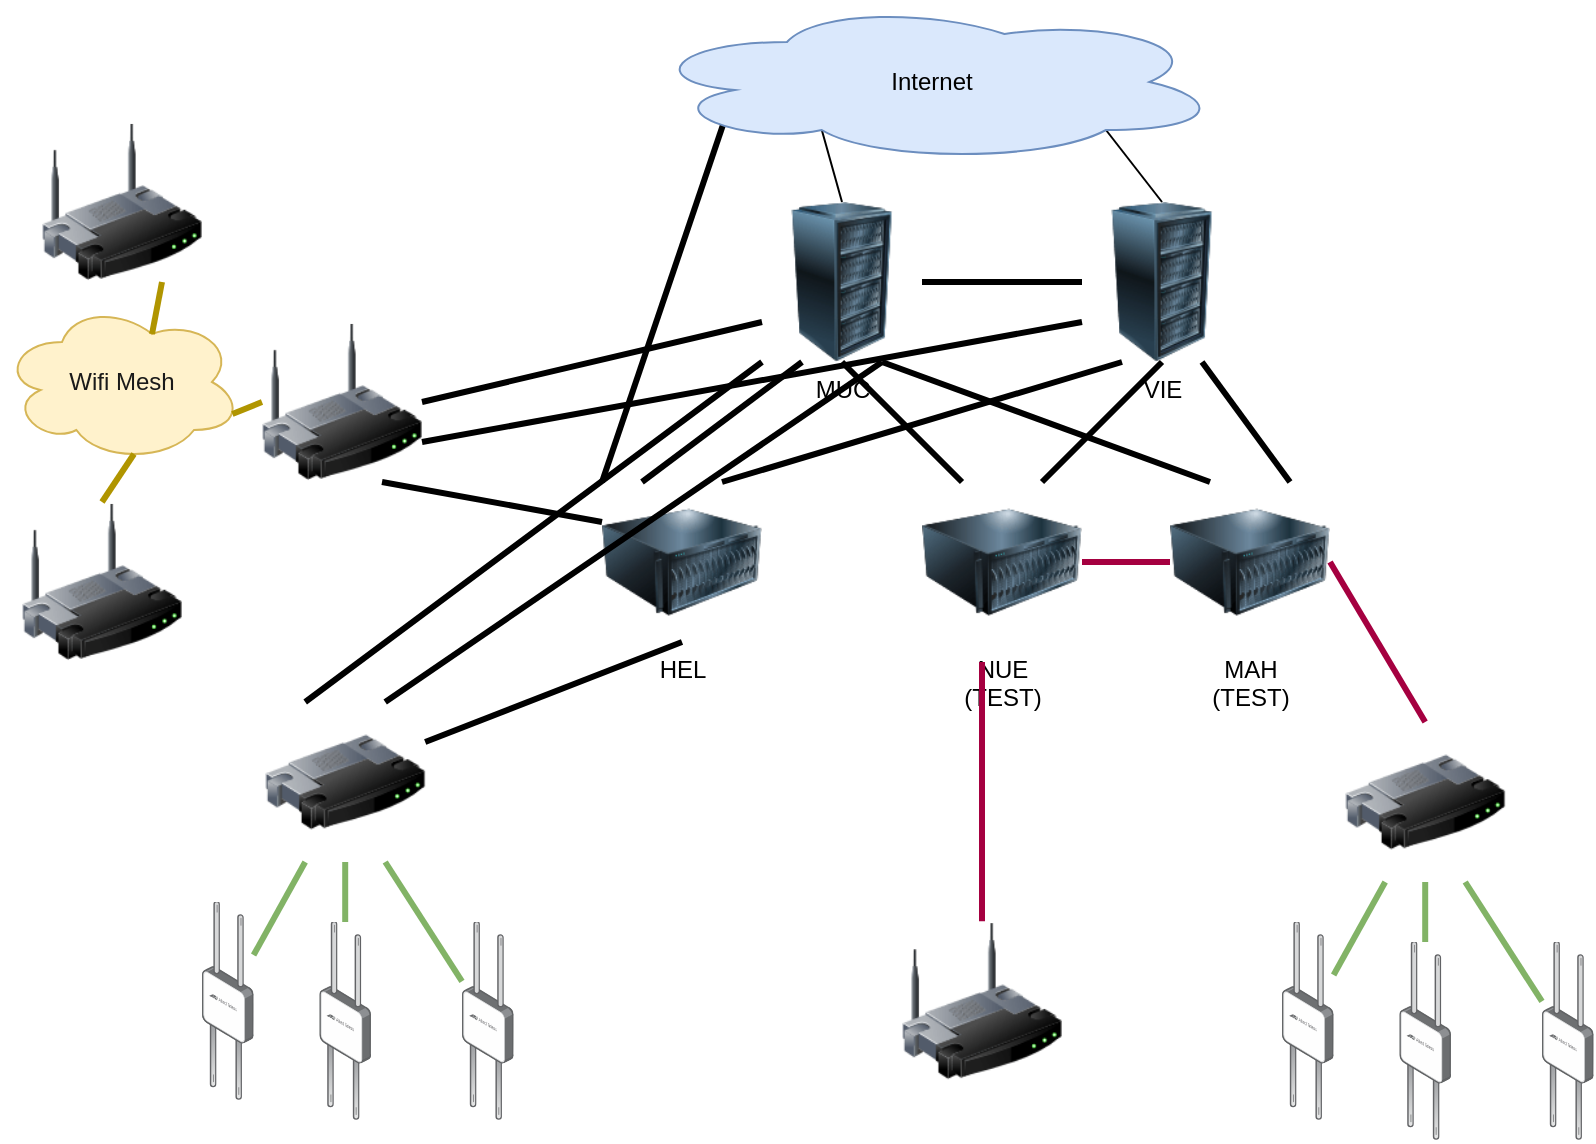 <mxfile version="14.1.4" type="github">
  <diagram id="5fwCtaz2ddu6jSUksYz-" name="Page-1">
    <mxGraphModel dx="2249" dy="794" grid="1" gridSize="10" guides="1" tooltips="1" connect="1" arrows="1" fold="1" page="1" pageScale="1" pageWidth="827" pageHeight="1169" math="0" shadow="0">
      <root>
        <mxCell id="0" />
        <mxCell id="1" parent="0" />
        <mxCell id="5tYD8Vz2DLDcysNsbjCx-1" value="MUC" style="image;html=1;image=img/lib/clip_art/computers/Server_Rack_128x128.png" vertex="1" parent="1">
          <mxGeometry x="170" y="160" width="80" height="80" as="geometry" />
        </mxCell>
        <mxCell id="5tYD8Vz2DLDcysNsbjCx-2" value="VIE" style="image;html=1;image=img/lib/clip_art/computers/Server_Rack_128x128.png" vertex="1" parent="1">
          <mxGeometry x="330" y="160" width="80" height="80" as="geometry" />
        </mxCell>
        <mxCell id="5tYD8Vz2DLDcysNsbjCx-5" value="" style="endArrow=none;html=1;strokeWidth=3;" edge="1" parent="1" source="5tYD8Vz2DLDcysNsbjCx-1" target="5tYD8Vz2DLDcysNsbjCx-2">
          <mxGeometry width="50" height="50" relative="1" as="geometry">
            <mxPoint x="190" y="540" as="sourcePoint" />
            <mxPoint x="240" y="490" as="targetPoint" />
          </mxGeometry>
        </mxCell>
        <mxCell id="5tYD8Vz2DLDcysNsbjCx-9" value="HEL" style="image;html=1;image=img/lib/clip_art/computers/Server_128x128.png" vertex="1" parent="1">
          <mxGeometry x="90" y="300" width="80" height="80" as="geometry" />
        </mxCell>
        <mxCell id="5tYD8Vz2DLDcysNsbjCx-12" value="" style="endArrow=none;html=1;entryX=0.5;entryY=0;entryDx=0;entryDy=0;exitX=0.8;exitY=0.8;exitDx=0;exitDy=0;exitPerimeter=0;" edge="1" parent="1" source="5tYD8Vz2DLDcysNsbjCx-10" target="5tYD8Vz2DLDcysNsbjCx-2">
          <mxGeometry width="50" height="50" relative="1" as="geometry">
            <mxPoint x="-50" y="410" as="sourcePoint" />
            <mxPoint y="360" as="targetPoint" />
          </mxGeometry>
        </mxCell>
        <mxCell id="5tYD8Vz2DLDcysNsbjCx-13" value="" style="endArrow=none;html=1;entryX=0.5;entryY=0;entryDx=0;entryDy=0;exitX=0.31;exitY=0.8;exitDx=0;exitDy=0;exitPerimeter=0;" edge="1" parent="1" source="5tYD8Vz2DLDcysNsbjCx-10" target="5tYD8Vz2DLDcysNsbjCx-1">
          <mxGeometry width="50" height="50" relative="1" as="geometry">
            <mxPoint x="50" y="410" as="sourcePoint" />
            <mxPoint x="100" y="360" as="targetPoint" />
          </mxGeometry>
        </mxCell>
        <mxCell id="5tYD8Vz2DLDcysNsbjCx-14" value="NUE&lt;br&gt;(TEST)" style="image;html=1;image=img/lib/clip_art/computers/Server_128x128.png" vertex="1" parent="1">
          <mxGeometry x="250" y="300" width="80" height="80" as="geometry" />
        </mxCell>
        <mxCell id="5tYD8Vz2DLDcysNsbjCx-15" value="MAH&lt;br&gt;(TEST)" style="image;html=1;image=img/lib/clip_art/computers/Server_128x128.png" vertex="1" parent="1">
          <mxGeometry x="374" y="300" width="80" height="80" as="geometry" />
        </mxCell>
        <mxCell id="5tYD8Vz2DLDcysNsbjCx-16" value="" style="endArrow=none;html=1;entryX=0.25;entryY=0;entryDx=0;entryDy=0;exitX=0.5;exitY=1;exitDx=0;exitDy=0;strokeWidth=3;" edge="1" parent="1" source="5tYD8Vz2DLDcysNsbjCx-1" target="5tYD8Vz2DLDcysNsbjCx-14">
          <mxGeometry width="50" height="50" relative="1" as="geometry">
            <mxPoint x="130" y="240" as="sourcePoint" />
            <mxPoint x="440" y="380" as="targetPoint" />
          </mxGeometry>
        </mxCell>
        <mxCell id="5tYD8Vz2DLDcysNsbjCx-17" value="" style="endArrow=none;html=1;entryX=0.75;entryY=0;entryDx=0;entryDy=0;exitX=0.5;exitY=1;exitDx=0;exitDy=0;strokeWidth=3;" edge="1" parent="1" source="5tYD8Vz2DLDcysNsbjCx-2" target="5tYD8Vz2DLDcysNsbjCx-14">
          <mxGeometry width="50" height="50" relative="1" as="geometry">
            <mxPoint x="390" y="430" as="sourcePoint" />
            <mxPoint x="440" y="380" as="targetPoint" />
          </mxGeometry>
        </mxCell>
        <mxCell id="5tYD8Vz2DLDcysNsbjCx-18" value="" style="endArrow=none;html=1;entryX=0.75;entryY=0;entryDx=0;entryDy=0;exitX=0.25;exitY=1;exitDx=0;exitDy=0;strokeWidth=3;" edge="1" parent="1" source="5tYD8Vz2DLDcysNsbjCx-2" target="5tYD8Vz2DLDcysNsbjCx-9">
          <mxGeometry width="50" height="50" relative="1" as="geometry">
            <mxPoint x="-60" y="520" as="sourcePoint" />
            <mxPoint x="-10" y="470" as="targetPoint" />
          </mxGeometry>
        </mxCell>
        <mxCell id="5tYD8Vz2DLDcysNsbjCx-19" value="" style="endArrow=none;html=1;entryX=0.25;entryY=0;entryDx=0;entryDy=0;exitX=0.25;exitY=1;exitDx=0;exitDy=0;strokeWidth=3;" edge="1" parent="1" source="5tYD8Vz2DLDcysNsbjCx-1" target="5tYD8Vz2DLDcysNsbjCx-9">
          <mxGeometry width="50" height="50" relative="1" as="geometry">
            <mxPoint x="390" y="430" as="sourcePoint" />
            <mxPoint x="440" y="380" as="targetPoint" />
          </mxGeometry>
        </mxCell>
        <mxCell id="5tYD8Vz2DLDcysNsbjCx-20" value="" style="endArrow=none;html=1;entryX=0.75;entryY=1;entryDx=0;entryDy=0;exitX=0.25;exitY=0;exitDx=0;exitDy=0;strokeWidth=3;" edge="1" parent="1" source="5tYD8Vz2DLDcysNsbjCx-15" target="5tYD8Vz2DLDcysNsbjCx-1">
          <mxGeometry width="50" height="50" relative="1" as="geometry">
            <mxPoint x="350" y="550" as="sourcePoint" />
            <mxPoint x="260" y="520" as="targetPoint" />
          </mxGeometry>
        </mxCell>
        <mxCell id="5tYD8Vz2DLDcysNsbjCx-21" value="" style="endArrow=none;html=1;entryX=0.75;entryY=0;entryDx=0;entryDy=0;exitX=0.75;exitY=1;exitDx=0;exitDy=0;strokeWidth=3;" edge="1" parent="1" source="5tYD8Vz2DLDcysNsbjCx-2" target="5tYD8Vz2DLDcysNsbjCx-15">
          <mxGeometry width="50" height="50" relative="1" as="geometry">
            <mxPoint x="470" y="580" as="sourcePoint" />
            <mxPoint x="520" y="530" as="targetPoint" />
          </mxGeometry>
        </mxCell>
        <mxCell id="5tYD8Vz2DLDcysNsbjCx-25" value="" style="endArrow=none;html=1;entryX=0;entryY=0;entryDx=0;entryDy=0;exitX=0.16;exitY=0.55;exitDx=0;exitDy=0;exitPerimeter=0;strokeWidth=3;" edge="1" parent="1" source="5tYD8Vz2DLDcysNsbjCx-10" target="5tYD8Vz2DLDcysNsbjCx-9">
          <mxGeometry width="50" height="50" relative="1" as="geometry">
            <mxPoint x="125.2" y="156" as="sourcePoint" />
            <mxPoint x="-70" y="370" as="targetPoint" />
          </mxGeometry>
        </mxCell>
        <mxCell id="5tYD8Vz2DLDcysNsbjCx-28" value="" style="image;html=1;image=img/lib/clip_art/networking/Router_128x128.png" vertex="1" parent="1">
          <mxGeometry x="-78.4" y="410" width="80" height="80" as="geometry" />
        </mxCell>
        <mxCell id="5tYD8Vz2DLDcysNsbjCx-29" value="" style="image;html=1;image=img/lib/clip_art/networking/Wireless_Router_128x128.png" vertex="1" parent="1">
          <mxGeometry x="-80" y="220" width="80" height="80" as="geometry" />
        </mxCell>
        <mxCell id="5tYD8Vz2DLDcysNsbjCx-30" value="" style="points=[];aspect=fixed;html=1;align=center;shadow=0;dashed=0;image;image=img/lib/allied_telesis/wireless/Access_Point_Outdoor.svg;" vertex="1" parent="1">
          <mxGeometry x="20.0" y="520" width="25.8" height="99.6" as="geometry" />
        </mxCell>
        <mxCell id="5tYD8Vz2DLDcysNsbjCx-31" value="" style="endArrow=none;html=1;exitX=0;exitY=0.75;exitDx=0;exitDy=0;fillColor=#1ba1e2;entryX=1;entryY=0.75;entryDx=0;entryDy=0;strokeWidth=3;" edge="1" parent="1" source="5tYD8Vz2DLDcysNsbjCx-2" target="5tYD8Vz2DLDcysNsbjCx-29">
          <mxGeometry width="50" height="50" relative="1" as="geometry">
            <mxPoint x="220" y="540" as="sourcePoint" />
            <mxPoint x="10" y="360" as="targetPoint" />
          </mxGeometry>
        </mxCell>
        <mxCell id="5tYD8Vz2DLDcysNsbjCx-32" value="" style="endArrow=none;html=1;entryX=1;entryY=0.5;entryDx=0;entryDy=0;exitX=0;exitY=0.75;exitDx=0;exitDy=0;fillColor=#1ba1e2;strokeWidth=3;" edge="1" parent="1" source="5tYD8Vz2DLDcysNsbjCx-1" target="5tYD8Vz2DLDcysNsbjCx-29">
          <mxGeometry width="50" height="50" relative="1" as="geometry">
            <mxPoint x="240" y="600" as="sourcePoint" />
            <mxPoint x="290" y="550" as="targetPoint" />
          </mxGeometry>
        </mxCell>
        <mxCell id="5tYD8Vz2DLDcysNsbjCx-33" value="" style="points=[];aspect=fixed;html=1;align=center;shadow=0;dashed=0;image;image=img/lib/allied_telesis/wireless/Access_Point_Outdoor.svg;" vertex="1" parent="1">
          <mxGeometry x="-51.3" y="520" width="25.8" height="99.6" as="geometry" />
        </mxCell>
        <mxCell id="5tYD8Vz2DLDcysNsbjCx-34" value="" style="points=[];aspect=fixed;html=1;align=center;shadow=0;dashed=0;image;image=img/lib/allied_telesis/wireless/Access_Point_Outdoor.svg;" vertex="1" parent="1">
          <mxGeometry x="-110" y="510" width="25.8" height="99.6" as="geometry" />
        </mxCell>
        <mxCell id="5tYD8Vz2DLDcysNsbjCx-10" value="Internet" style="ellipse;shape=cloud;whiteSpace=wrap;html=1;fillColor=#dae8fc;strokeColor=#6c8ebf;" vertex="1" parent="1">
          <mxGeometry x="110" y="60" width="290" height="80" as="geometry" />
        </mxCell>
        <mxCell id="5tYD8Vz2DLDcysNsbjCx-35" value="" style="endArrow=none;html=1;exitX=0.25;exitY=1;exitDx=0;exitDy=0;strokeWidth=3;gradientColor=#97d077;fillColor=#d5e8d4;strokeColor=#82b366;" edge="1" parent="1" source="5tYD8Vz2DLDcysNsbjCx-28" target="5tYD8Vz2DLDcysNsbjCx-34">
          <mxGeometry width="50" height="50" relative="1" as="geometry">
            <mxPoint x="-200" y="480" as="sourcePoint" />
            <mxPoint x="-150" y="430" as="targetPoint" />
          </mxGeometry>
        </mxCell>
        <mxCell id="5tYD8Vz2DLDcysNsbjCx-36" value="" style="endArrow=none;html=1;exitX=0.5;exitY=1;exitDx=0;exitDy=0;strokeWidth=3;gradientColor=#97d077;fillColor=#d5e8d4;strokeColor=#82b366;" edge="1" parent="1" source="5tYD8Vz2DLDcysNsbjCx-28" target="5tYD8Vz2DLDcysNsbjCx-33">
          <mxGeometry width="50" height="50" relative="1" as="geometry">
            <mxPoint x="-210" y="450" as="sourcePoint" />
            <mxPoint x="-160" y="400" as="targetPoint" />
          </mxGeometry>
        </mxCell>
        <mxCell id="5tYD8Vz2DLDcysNsbjCx-37" value="" style="endArrow=none;html=1;exitX=0.75;exitY=1;exitDx=0;exitDy=0;strokeWidth=3;gradientColor=#97d077;fillColor=#d5e8d4;strokeColor=#82b366;" edge="1" parent="1" source="5tYD8Vz2DLDcysNsbjCx-28" target="5tYD8Vz2DLDcysNsbjCx-30">
          <mxGeometry width="50" height="50" relative="1" as="geometry">
            <mxPoint x="-230" y="440" as="sourcePoint" />
            <mxPoint x="-180" y="390" as="targetPoint" />
          </mxGeometry>
        </mxCell>
        <mxCell id="5tYD8Vz2DLDcysNsbjCx-38" value="" style="endArrow=none;html=1;entryX=0.75;entryY=1;entryDx=0;entryDy=0;exitX=0;exitY=0.25;exitDx=0;exitDy=0;fillColor=#1ba1e2;strokeWidth=3;" edge="1" parent="1" source="5tYD8Vz2DLDcysNsbjCx-9" target="5tYD8Vz2DLDcysNsbjCx-29">
          <mxGeometry width="50" height="50" relative="1" as="geometry">
            <mxPoint x="185" y="510" as="sourcePoint" />
            <mxPoint x="235" y="460" as="targetPoint" />
          </mxGeometry>
        </mxCell>
        <mxCell id="5tYD8Vz2DLDcysNsbjCx-39" value="" style="endArrow=none;html=1;entryX=0.25;entryY=0;entryDx=0;entryDy=0;exitX=0;exitY=1;exitDx=0;exitDy=0;fillColor=#1ba1e2;strokeWidth=3;" edge="1" parent="1" source="5tYD8Vz2DLDcysNsbjCx-1" target="5tYD8Vz2DLDcysNsbjCx-28">
          <mxGeometry width="50" height="50" relative="1" as="geometry">
            <mxPoint x="130" y="500" as="sourcePoint" />
            <mxPoint x="180" y="450" as="targetPoint" />
          </mxGeometry>
        </mxCell>
        <mxCell id="5tYD8Vz2DLDcysNsbjCx-40" value="" style="endArrow=none;html=1;exitX=0.75;exitY=0;exitDx=0;exitDy=0;entryX=0.75;entryY=1;entryDx=0;entryDy=0;fillColor=#1ba1e2;strokeWidth=3;" edge="1" parent="1" source="5tYD8Vz2DLDcysNsbjCx-28" target="5tYD8Vz2DLDcysNsbjCx-1">
          <mxGeometry width="50" height="50" relative="1" as="geometry">
            <mxPoint x="240" y="430" as="sourcePoint" />
            <mxPoint x="290" y="380" as="targetPoint" />
          </mxGeometry>
        </mxCell>
        <mxCell id="5tYD8Vz2DLDcysNsbjCx-41" value="" style="endArrow=none;html=1;exitX=1;exitY=0.25;exitDx=0;exitDy=0;entryX=0.5;entryY=1;entryDx=0;entryDy=0;fillColor=#1ba1e2;strokeWidth=3;" edge="1" parent="1" source="5tYD8Vz2DLDcysNsbjCx-28" target="5tYD8Vz2DLDcysNsbjCx-9">
          <mxGeometry width="50" height="50" relative="1" as="geometry">
            <mxPoint x="290" y="590" as="sourcePoint" />
            <mxPoint x="340" y="540" as="targetPoint" />
          </mxGeometry>
        </mxCell>
        <mxCell id="5tYD8Vz2DLDcysNsbjCx-42" value="" style="image;html=1;image=img/lib/clip_art/networking/Wireless_Router_128x128.png" vertex="1" parent="1">
          <mxGeometry x="240" y="519.6" width="80" height="80" as="geometry" />
        </mxCell>
        <mxCell id="5tYD8Vz2DLDcysNsbjCx-43" value="" style="image;html=1;image=img/lib/clip_art/networking/Router_128x128.png" vertex="1" parent="1">
          <mxGeometry x="461.6" y="420" width="80" height="80" as="geometry" />
        </mxCell>
        <mxCell id="5tYD8Vz2DLDcysNsbjCx-44" value="" style="points=[];aspect=fixed;html=1;align=center;shadow=0;dashed=0;image;image=img/lib/allied_telesis/wireless/Access_Point_Outdoor.svg;" vertex="1" parent="1">
          <mxGeometry x="560" y="530" width="25.8" height="99.6" as="geometry" />
        </mxCell>
        <mxCell id="5tYD8Vz2DLDcysNsbjCx-45" value="" style="points=[];aspect=fixed;html=1;align=center;shadow=0;dashed=0;image;image=img/lib/allied_telesis/wireless/Access_Point_Outdoor.svg;" vertex="1" parent="1">
          <mxGeometry x="488.7" y="530" width="25.8" height="99.6" as="geometry" />
        </mxCell>
        <mxCell id="5tYD8Vz2DLDcysNsbjCx-46" value="" style="points=[];aspect=fixed;html=1;align=center;shadow=0;dashed=0;image;image=img/lib/allied_telesis/wireless/Access_Point_Outdoor.svg;" vertex="1" parent="1">
          <mxGeometry x="430" y="520" width="25.8" height="99.6" as="geometry" />
        </mxCell>
        <mxCell id="5tYD8Vz2DLDcysNsbjCx-47" value="" style="endArrow=none;html=1;exitX=0.25;exitY=1;exitDx=0;exitDy=0;strokeWidth=3;gradientColor=#97d077;fillColor=#d5e8d4;strokeColor=#82b366;" edge="1" parent="1" source="5tYD8Vz2DLDcysNsbjCx-43" target="5tYD8Vz2DLDcysNsbjCx-46">
          <mxGeometry width="50" height="50" relative="1" as="geometry">
            <mxPoint x="340" y="490" as="sourcePoint" />
            <mxPoint x="390" y="440" as="targetPoint" />
          </mxGeometry>
        </mxCell>
        <mxCell id="5tYD8Vz2DLDcysNsbjCx-48" value="" style="endArrow=none;html=1;exitX=0.5;exitY=1;exitDx=0;exitDy=0;strokeWidth=3;gradientColor=#97d077;fillColor=#d5e8d4;strokeColor=#82b366;" edge="1" parent="1" source="5tYD8Vz2DLDcysNsbjCx-43" target="5tYD8Vz2DLDcysNsbjCx-45">
          <mxGeometry width="50" height="50" relative="1" as="geometry">
            <mxPoint x="330" y="460" as="sourcePoint" />
            <mxPoint x="380" y="410" as="targetPoint" />
          </mxGeometry>
        </mxCell>
        <mxCell id="5tYD8Vz2DLDcysNsbjCx-49" value="" style="endArrow=none;html=1;exitX=0.75;exitY=1;exitDx=0;exitDy=0;strokeWidth=3;gradientColor=#97d077;fillColor=#d5e8d4;strokeColor=#82b366;" edge="1" parent="1" source="5tYD8Vz2DLDcysNsbjCx-43" target="5tYD8Vz2DLDcysNsbjCx-44">
          <mxGeometry width="50" height="50" relative="1" as="geometry">
            <mxPoint x="310" y="450" as="sourcePoint" />
            <mxPoint x="360" y="400" as="targetPoint" />
          </mxGeometry>
        </mxCell>
        <mxCell id="5tYD8Vz2DLDcysNsbjCx-53" value="" style="endArrow=none;html=1;exitX=0.5;exitY=0;exitDx=0;exitDy=0;fillColor=#d80073;strokeColor=#A50040;strokeWidth=3;" edge="1" parent="1" source="5tYD8Vz2DLDcysNsbjCx-42">
          <mxGeometry width="50" height="50" relative="1" as="geometry">
            <mxPoint x="290" y="490" as="sourcePoint" />
            <mxPoint x="280" y="390" as="targetPoint" />
          </mxGeometry>
        </mxCell>
        <mxCell id="5tYD8Vz2DLDcysNsbjCx-54" value="" style="shape=image;html=1;verticalAlign=top;verticalLabelPosition=bottom;labelBackgroundColor=#ffffff;imageAspect=0;aspect=fixed;image=https://cdn4.iconfinder.com/data/icons/logos-and-brands/512/272_Raspberry_Pi_logo-128.png;rotation=-30;" vertex="1" parent="1">
          <mxGeometry x="400" y="320" width="28" height="28" as="geometry" />
        </mxCell>
        <mxCell id="5tYD8Vz2DLDcysNsbjCx-55" value="" style="endArrow=none;html=1;entryX=1;entryY=0.5;entryDx=0;entryDy=0;exitX=0.5;exitY=0;exitDx=0;exitDy=0;fillColor=#d80073;strokeColor=#A50040;strokeWidth=3;" edge="1" parent="1" source="5tYD8Vz2DLDcysNsbjCx-43" target="5tYD8Vz2DLDcysNsbjCx-15">
          <mxGeometry width="50" height="50" relative="1" as="geometry">
            <mxPoint x="680" y="290" as="sourcePoint" />
            <mxPoint x="730" y="240" as="targetPoint" />
          </mxGeometry>
        </mxCell>
        <mxCell id="5tYD8Vz2DLDcysNsbjCx-57" value="" style="endArrow=none;html=1;exitX=1;exitY=0.5;exitDx=0;exitDy=0;fillColor=#d80073;strokeColor=#A50040;entryX=0;entryY=0.5;entryDx=0;entryDy=0;strokeWidth=3;" edge="1" parent="1" source="5tYD8Vz2DLDcysNsbjCx-14" target="5tYD8Vz2DLDcysNsbjCx-15">
          <mxGeometry width="50" height="50" relative="1" as="geometry">
            <mxPoint x="290" y="529.6" as="sourcePoint" />
            <mxPoint x="290" y="400" as="targetPoint" />
          </mxGeometry>
        </mxCell>
        <mxCell id="5tYD8Vz2DLDcysNsbjCx-65" value="" style="image;html=1;image=img/lib/clip_art/networking/Wireless_Router_128x128.png" vertex="1" parent="1">
          <mxGeometry x="-190" y="120" width="80" height="80" as="geometry" />
        </mxCell>
        <mxCell id="5tYD8Vz2DLDcysNsbjCx-66" value="" style="image;html=1;image=img/lib/clip_art/networking/Wireless_Router_128x128.png" vertex="1" parent="1">
          <mxGeometry x="-200" y="310" width="80" height="80" as="geometry" />
        </mxCell>
        <mxCell id="5tYD8Vz2DLDcysNsbjCx-67" value="&lt;font color=&quot;#1a1a1a&quot;&gt;Wifi Mesh&lt;/font&gt;" style="ellipse;shape=cloud;whiteSpace=wrap;html=1;fillColor=#fff2cc;strokeColor=#d6b656;" vertex="1" parent="1">
          <mxGeometry x="-210" y="210" width="120" height="80" as="geometry" />
        </mxCell>
        <mxCell id="5tYD8Vz2DLDcysNsbjCx-68" value="" style="endArrow=none;html=1;strokeColor=#B09500;strokeWidth=3;entryX=0;entryY=0.5;entryDx=0;entryDy=0;exitX=0.96;exitY=0.7;exitDx=0;exitDy=0;exitPerimeter=0;fillColor=#e3c800;" edge="1" parent="1" source="5tYD8Vz2DLDcysNsbjCx-67" target="5tYD8Vz2DLDcysNsbjCx-29">
          <mxGeometry width="50" height="50" relative="1" as="geometry">
            <mxPoint x="-320" y="480" as="sourcePoint" />
            <mxPoint x="-270" y="430" as="targetPoint" />
          </mxGeometry>
        </mxCell>
        <mxCell id="5tYD8Vz2DLDcysNsbjCx-69" value="" style="endArrow=none;html=1;strokeColor=#B09500;strokeWidth=3;entryX=0.55;entryY=0.95;entryDx=0;entryDy=0;entryPerimeter=0;exitX=0.5;exitY=0;exitDx=0;exitDy=0;fillColor=#e3c800;" edge="1" parent="1" source="5tYD8Vz2DLDcysNsbjCx-66" target="5tYD8Vz2DLDcysNsbjCx-67">
          <mxGeometry width="50" height="50" relative="1" as="geometry">
            <mxPoint x="-350" y="510" as="sourcePoint" />
            <mxPoint x="-300" y="460" as="targetPoint" />
          </mxGeometry>
        </mxCell>
        <mxCell id="5tYD8Vz2DLDcysNsbjCx-70" value="" style="endArrow=none;html=1;strokeColor=#B09500;strokeWidth=3;entryX=0.625;entryY=0.2;entryDx=0;entryDy=0;entryPerimeter=0;exitX=0.75;exitY=1;exitDx=0;exitDy=0;fillColor=#e3c800;" edge="1" parent="1" source="5tYD8Vz2DLDcysNsbjCx-65" target="5tYD8Vz2DLDcysNsbjCx-67">
          <mxGeometry width="50" height="50" relative="1" as="geometry">
            <mxPoint x="-260" y="510" as="sourcePoint" />
            <mxPoint x="-210" y="460" as="targetPoint" />
          </mxGeometry>
        </mxCell>
      </root>
    </mxGraphModel>
  </diagram>
</mxfile>
